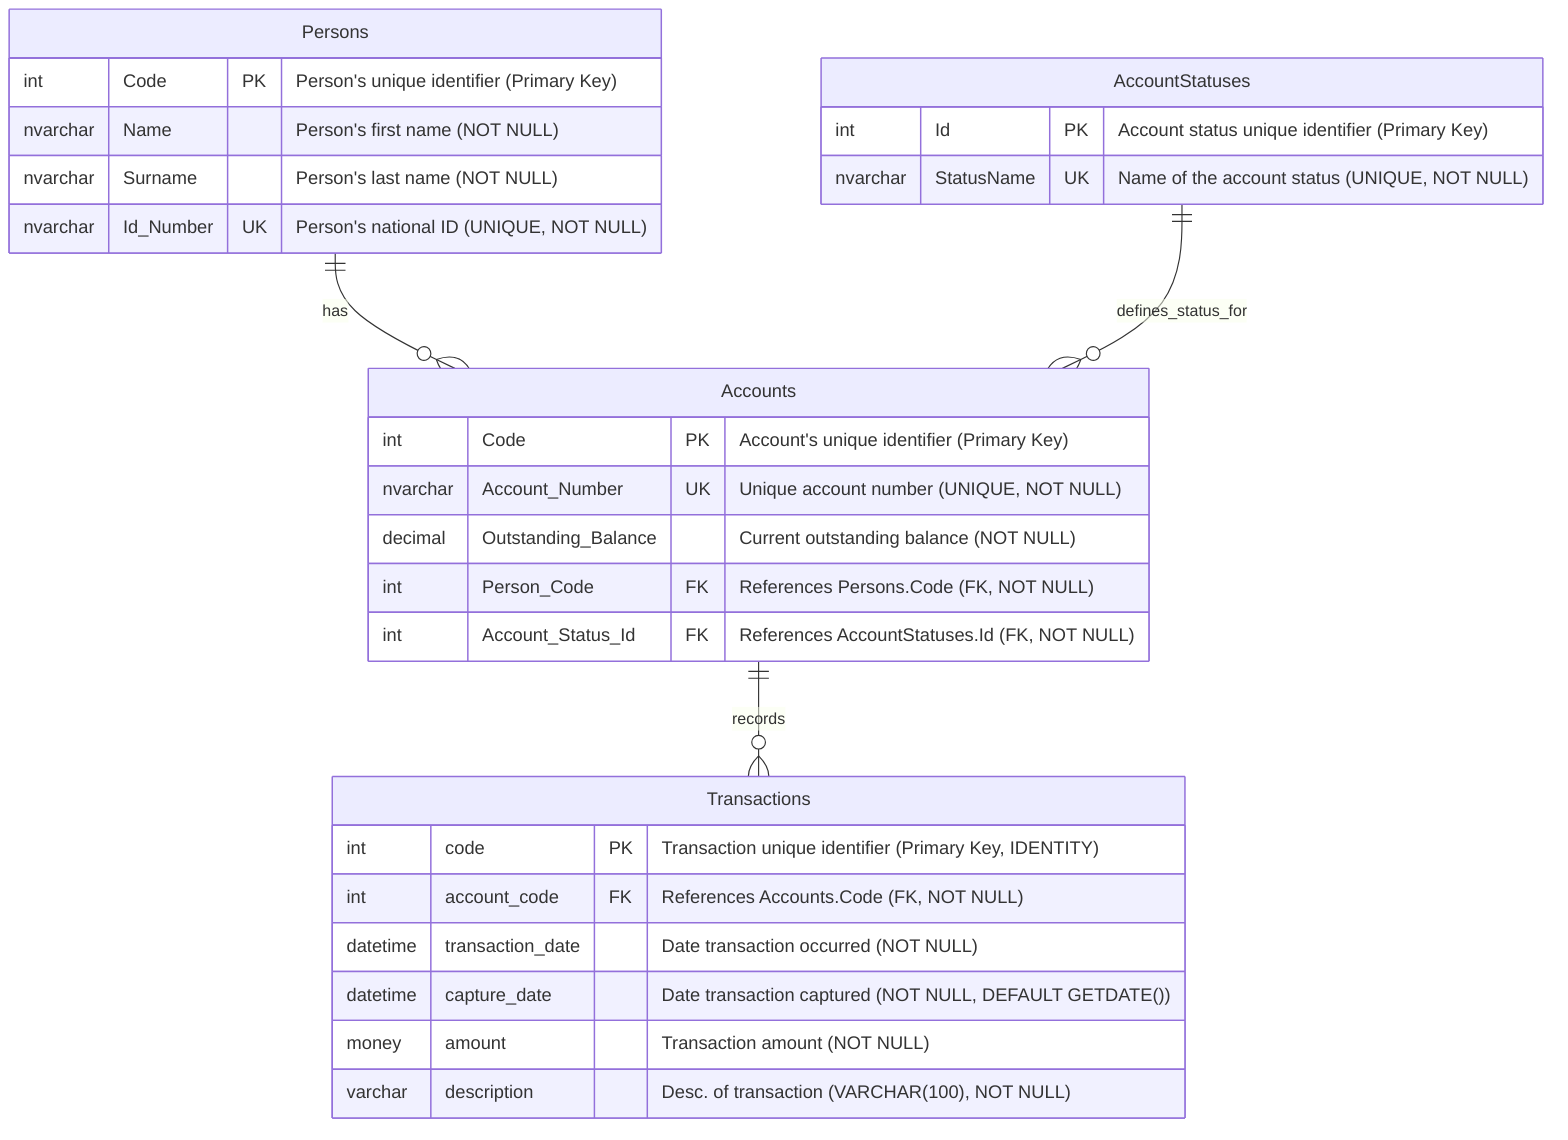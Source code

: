 erDiagram
    Persons {
        int Code PK "Person's unique identifier (Primary Key)"
        nvarchar Name "Person's first name (NOT NULL)"
        nvarchar Surname "Person's last name (NOT NULL)"
        %% Added UK keyword for Id_Number to explicitly mark it as unique
        nvarchar Id_Number UK "Person's national ID (UNIQUE, NOT NULL)"
    }

    Accounts {
        int Code PK "Account's unique identifier (Primary Key)"
        %% Added UK keyword for Account_Number to explicitly mark it as unique
        nvarchar Account_Number UK "Unique account number (UNIQUE, NOT NULL)"
        decimal Outstanding_Balance "Current outstanding balance (NOT NULL)"
        int Person_Code FK "References Persons.Code (FK, NOT NULL)"
        int Account_Status_Id FK "References AccountStatuses.Id (FK, NOT NULL)"
    }

    AccountStatuses {
        int Id PK "Account status unique identifier (Primary Key)"
        %% Added UK keyword for StatusName to explicitly mark it as unique
        nvarchar StatusName UK "Name of the account status (UNIQUE, NOT NULL)"
    }

    Transactions {
        int code PK "Transaction unique identifier (Primary Key, IDENTITY)"
        int account_code FK "References Accounts.Code (FK, NOT NULL)"
        datetime transaction_date "Date transaction occurred (NOT NULL)"
        datetime capture_date "Date transaction captured (NOT NULL, DEFAULT GETDATE())"
        money amount "Transaction amount (NOT NULL)"
        %% Type 'varchar' with length specified in comment, as Mermaid supports basic types
        varchar description "Desc. of transaction (VARCHAR(100), NOT NULL)"
    }

    %% Relationships
    Persons        ||--o{ Accounts         : "has"
    AccountStatuses ||--o{ Accounts         : "defines_status_for"
    Accounts       ||--o{ Transactions     : "records"